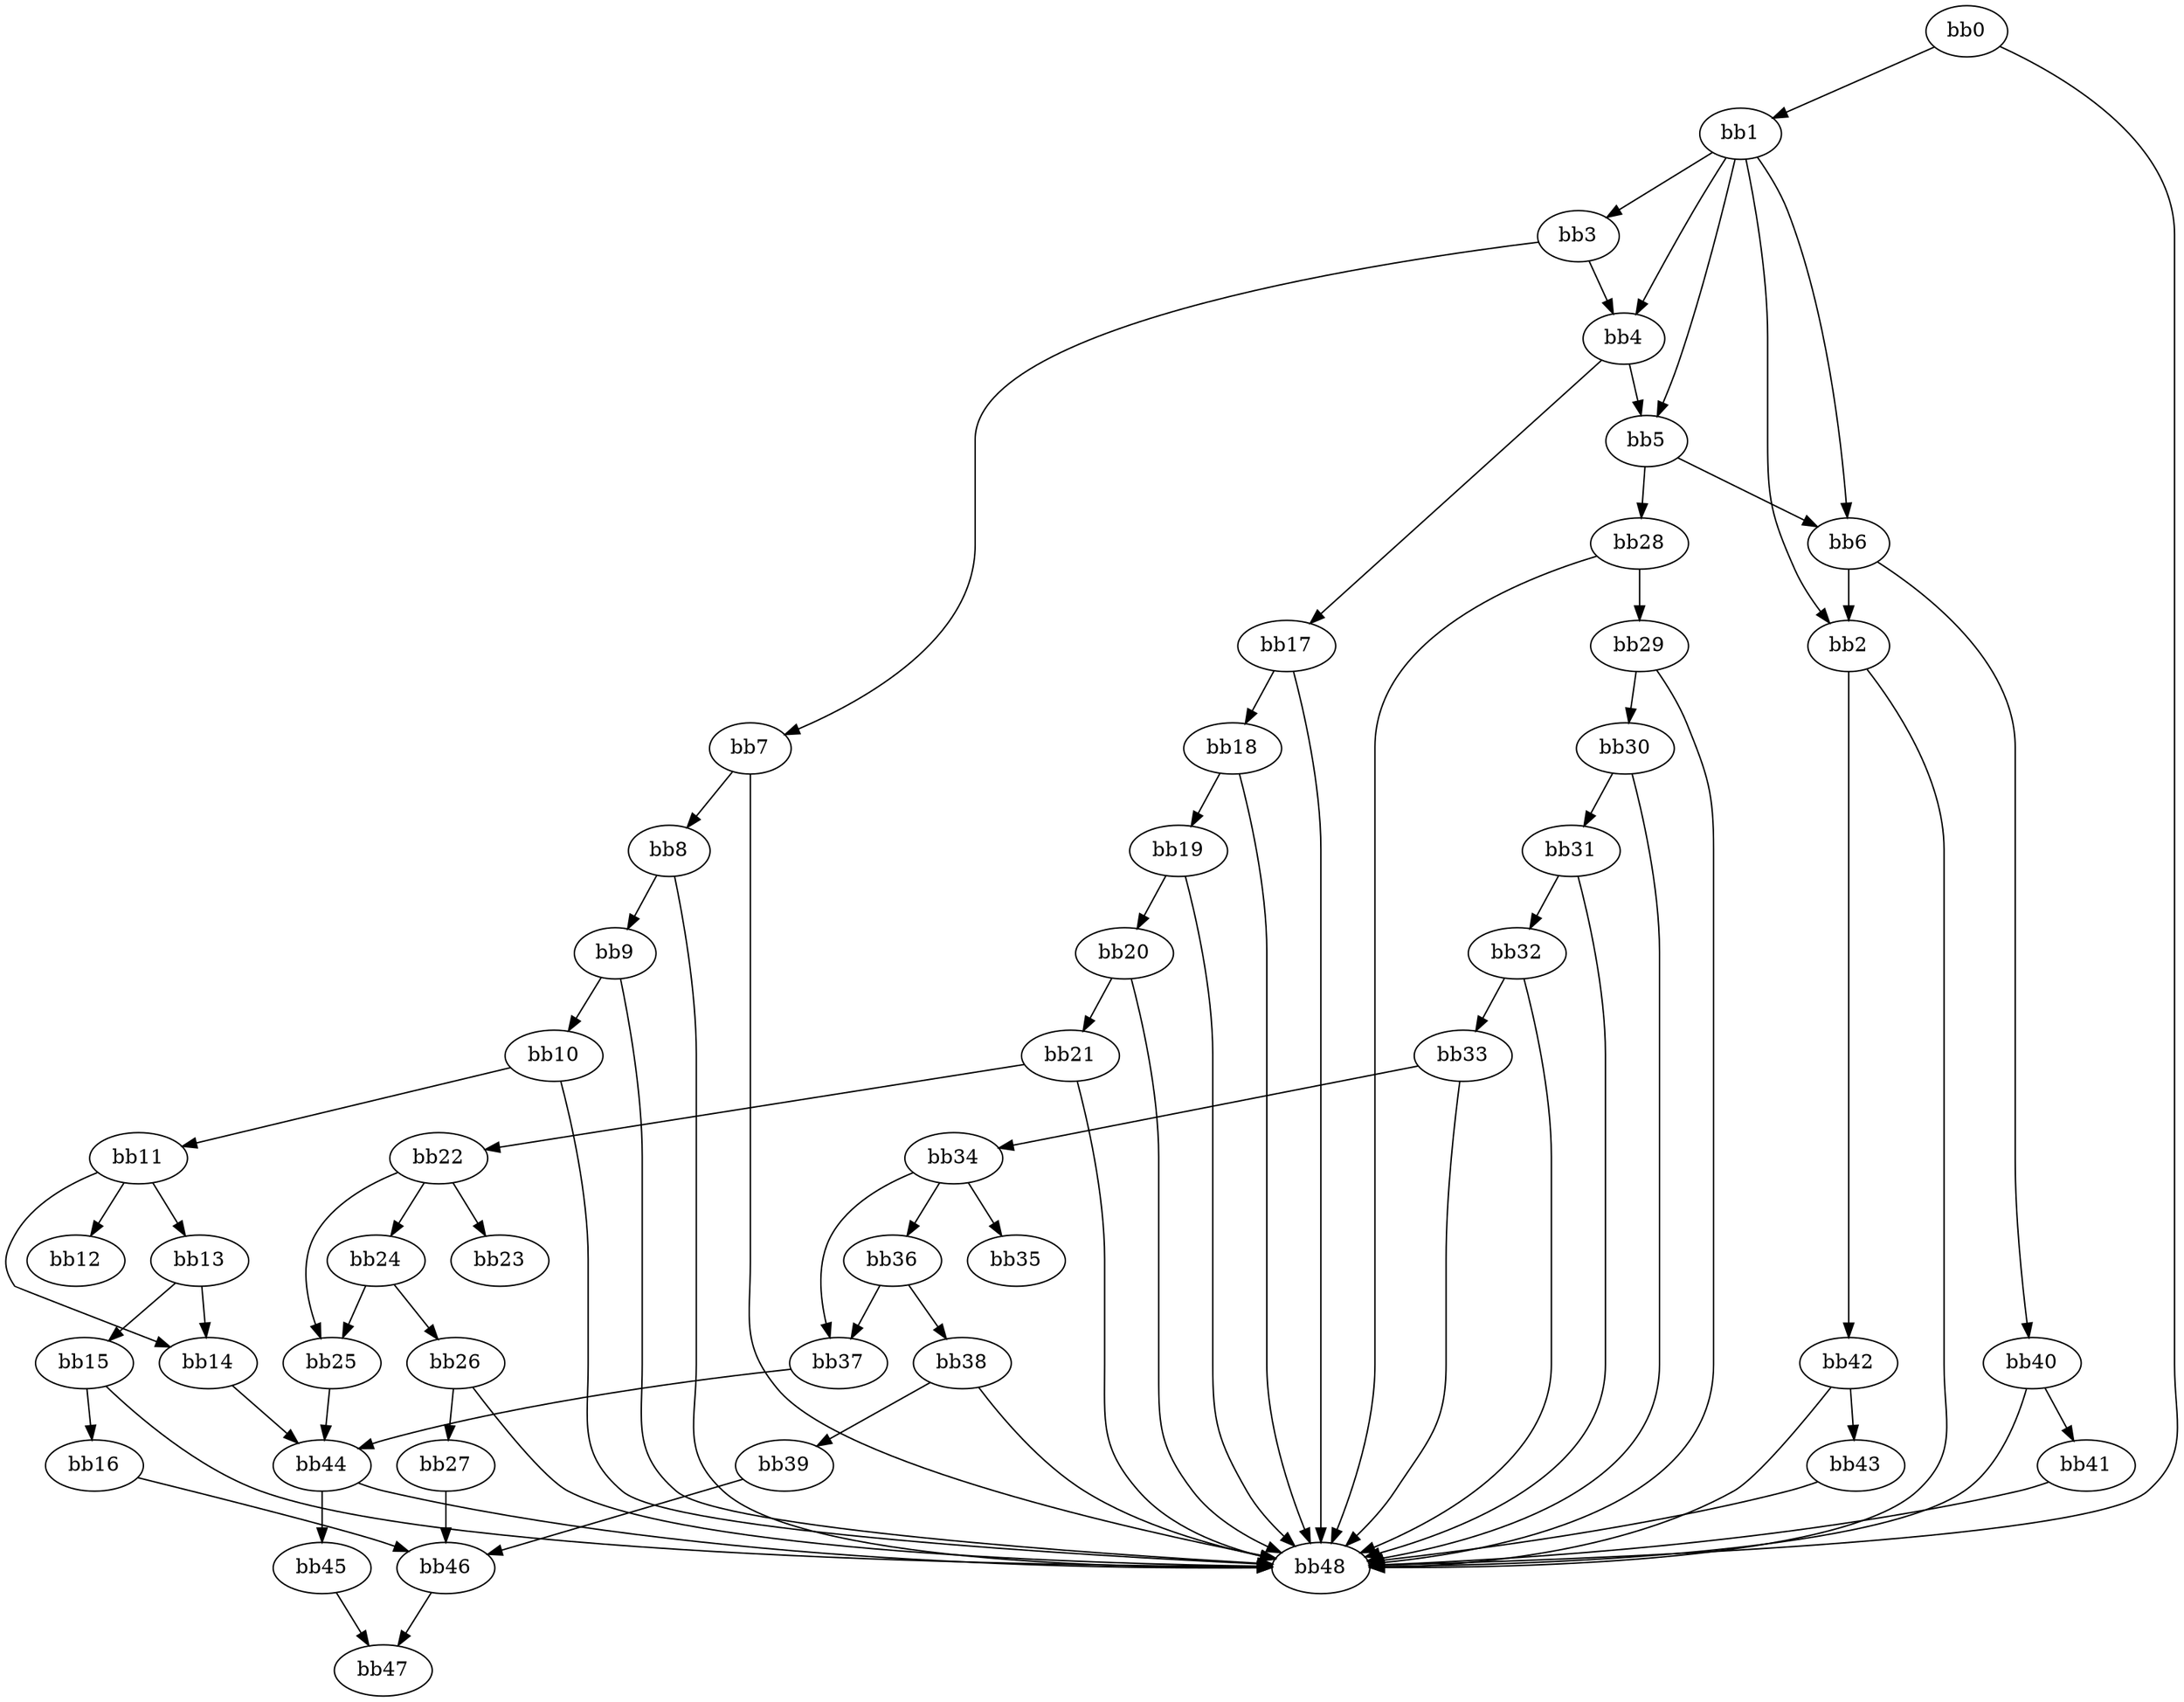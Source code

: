 digraph {
    0 [ label = "bb0\l" ]
    1 [ label = "bb1\l" ]
    2 [ label = "bb2\l" ]
    3 [ label = "bb3\l" ]
    4 [ label = "bb4\l" ]
    5 [ label = "bb5\l" ]
    6 [ label = "bb6\l" ]
    7 [ label = "bb7\l" ]
    8 [ label = "bb8\l" ]
    9 [ label = "bb9\l" ]
    10 [ label = "bb10\l" ]
    11 [ label = "bb11\l" ]
    12 [ label = "bb12\l" ]
    13 [ label = "bb13\l" ]
    14 [ label = "bb14\l" ]
    15 [ label = "bb15\l" ]
    16 [ label = "bb16\l" ]
    17 [ label = "bb17\l" ]
    18 [ label = "bb18\l" ]
    19 [ label = "bb19\l" ]
    20 [ label = "bb20\l" ]
    21 [ label = "bb21\l" ]
    22 [ label = "bb22\l" ]
    23 [ label = "bb23\l" ]
    24 [ label = "bb24\l" ]
    25 [ label = "bb25\l" ]
    26 [ label = "bb26\l" ]
    27 [ label = "bb27\l" ]
    28 [ label = "bb28\l" ]
    29 [ label = "bb29\l" ]
    30 [ label = "bb30\l" ]
    31 [ label = "bb31\l" ]
    32 [ label = "bb32\l" ]
    33 [ label = "bb33\l" ]
    34 [ label = "bb34\l" ]
    35 [ label = "bb35\l" ]
    36 [ label = "bb36\l" ]
    37 [ label = "bb37\l" ]
    38 [ label = "bb38\l" ]
    39 [ label = "bb39\l" ]
    40 [ label = "bb40\l" ]
    41 [ label = "bb41\l" ]
    42 [ label = "bb42\l" ]
    43 [ label = "bb43\l" ]
    44 [ label = "bb44\l" ]
    45 [ label = "bb45\l" ]
    46 [ label = "bb46\l" ]
    47 [ label = "bb47\l" ]
    48 [ label = "bb48\l" ]
    0 -> 1 [ ]
    0 -> 48 [ ]
    1 -> 2 [ ]
    1 -> 3 [ ]
    1 -> 4 [ ]
    1 -> 5 [ ]
    1 -> 6 [ ]
    2 -> 42 [ ]
    2 -> 48 [ ]
    3 -> 4 [ ]
    3 -> 7 [ ]
    4 -> 5 [ ]
    4 -> 17 [ ]
    5 -> 6 [ ]
    5 -> 28 [ ]
    6 -> 2 [ ]
    6 -> 40 [ ]
    7 -> 8 [ ]
    7 -> 48 [ ]
    8 -> 9 [ ]
    8 -> 48 [ ]
    9 -> 10 [ ]
    9 -> 48 [ ]
    10 -> 11 [ ]
    10 -> 48 [ ]
    11 -> 12 [ ]
    11 -> 13 [ ]
    11 -> 14 [ ]
    13 -> 14 [ ]
    13 -> 15 [ ]
    14 -> 44 [ ]
    15 -> 16 [ ]
    15 -> 48 [ ]
    16 -> 46 [ ]
    17 -> 18 [ ]
    17 -> 48 [ ]
    18 -> 19 [ ]
    18 -> 48 [ ]
    19 -> 20 [ ]
    19 -> 48 [ ]
    20 -> 21 [ ]
    20 -> 48 [ ]
    21 -> 22 [ ]
    21 -> 48 [ ]
    22 -> 23 [ ]
    22 -> 24 [ ]
    22 -> 25 [ ]
    24 -> 25 [ ]
    24 -> 26 [ ]
    25 -> 44 [ ]
    26 -> 27 [ ]
    26 -> 48 [ ]
    27 -> 46 [ ]
    28 -> 29 [ ]
    28 -> 48 [ ]
    29 -> 30 [ ]
    29 -> 48 [ ]
    30 -> 31 [ ]
    30 -> 48 [ ]
    31 -> 32 [ ]
    31 -> 48 [ ]
    32 -> 33 [ ]
    32 -> 48 [ ]
    33 -> 34 [ ]
    33 -> 48 [ ]
    34 -> 35 [ ]
    34 -> 36 [ ]
    34 -> 37 [ ]
    36 -> 37 [ ]
    36 -> 38 [ ]
    37 -> 44 [ ]
    38 -> 39 [ ]
    38 -> 48 [ ]
    39 -> 46 [ ]
    40 -> 41 [ ]
    40 -> 48 [ ]
    41 -> 48 [ ]
    42 -> 43 [ ]
    42 -> 48 [ ]
    43 -> 48 [ ]
    44 -> 45 [ ]
    44 -> 48 [ ]
    45 -> 47 [ ]
    46 -> 47 [ ]
}

